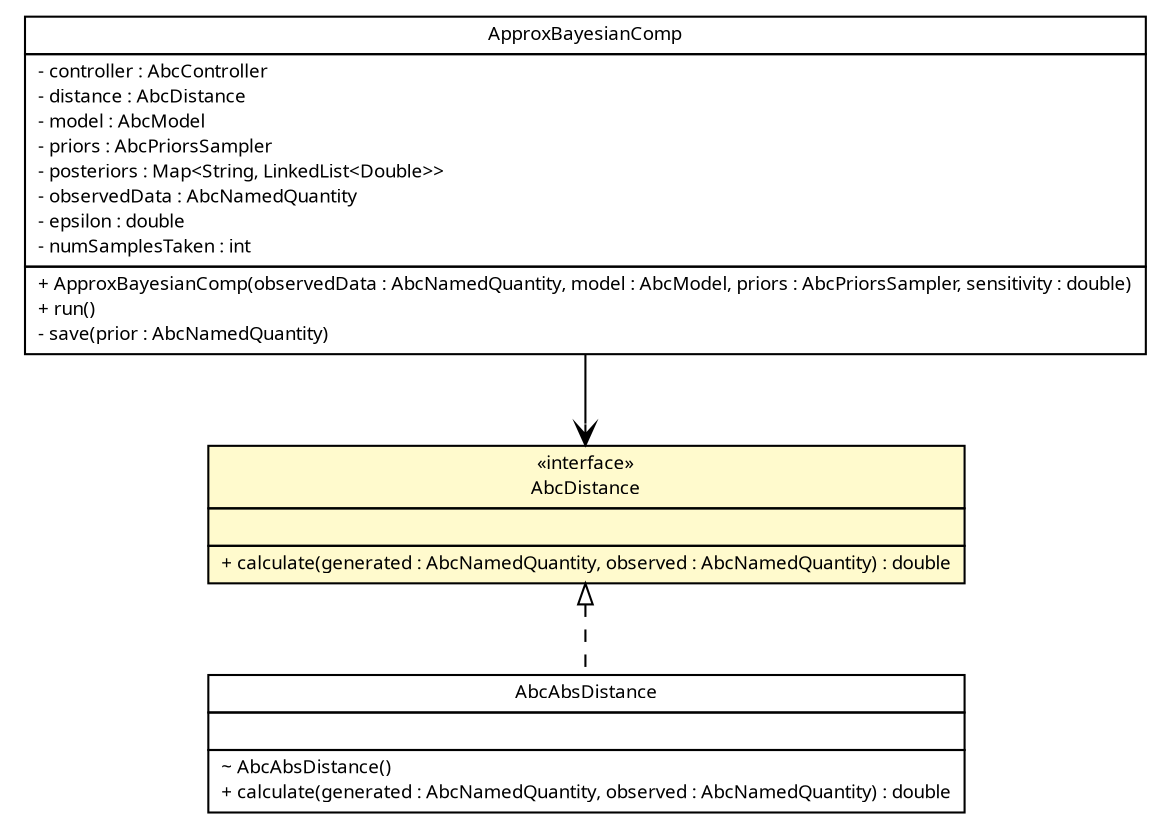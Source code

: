 #!/usr/local/bin/dot
#
# Class diagram 
# Generated by UMLGraph version R5_6 (http://www.umlgraph.org/)
#

digraph G {
	edge [fontname="Trebuchet MS",fontsize=10,labelfontname="Trebuchet MS",labelfontsize=10];
	node [fontname="Trebuchet MS",fontsize=10,shape=plaintext];
	nodesep=0.25;
	ranksep=0.5;
	// broadwick.abc.AbcAbsDistance
	c4837 [label=<<table title="broadwick.abc.AbcAbsDistance" border="0" cellborder="1" cellspacing="0" cellpadding="2" port="p" href="./AbcAbsDistance.html">
		<tr><td><table border="0" cellspacing="0" cellpadding="1">
<tr><td align="center" balign="center"><font face="Trebuchet MS"> AbcAbsDistance </font></td></tr>
		</table></td></tr>
		<tr><td><table border="0" cellspacing="0" cellpadding="1">
<tr><td align="left" balign="left">  </td></tr>
		</table></td></tr>
		<tr><td><table border="0" cellspacing="0" cellpadding="1">
<tr><td align="left" balign="left"> ~ AbcAbsDistance() </td></tr>
<tr><td align="left" balign="left"> + calculate(generated : AbcNamedQuantity, observed : AbcNamedQuantity) : double </td></tr>
		</table></td></tr>
		</table>>, URL="./AbcAbsDistance.html", fontname="Trebuchet MS", fontcolor="black", fontsize=9.0];
	// broadwick.abc.ApproxBayesianComp
	c4839 [label=<<table title="broadwick.abc.ApproxBayesianComp" border="0" cellborder="1" cellspacing="0" cellpadding="2" port="p" href="./ApproxBayesianComp.html">
		<tr><td><table border="0" cellspacing="0" cellpadding="1">
<tr><td align="center" balign="center"><font face="Trebuchet MS"> ApproxBayesianComp </font></td></tr>
		</table></td></tr>
		<tr><td><table border="0" cellspacing="0" cellpadding="1">
<tr><td align="left" balign="left"> - controller : AbcController </td></tr>
<tr><td align="left" balign="left"> - distance : AbcDistance </td></tr>
<tr><td align="left" balign="left"> - model : AbcModel </td></tr>
<tr><td align="left" balign="left"> - priors : AbcPriorsSampler </td></tr>
<tr><td align="left" balign="left"> - posteriors : Map&lt;String, LinkedList&lt;Double&gt;&gt; </td></tr>
<tr><td align="left" balign="left"> - observedData : AbcNamedQuantity </td></tr>
<tr><td align="left" balign="left"> - epsilon : double </td></tr>
<tr><td align="left" balign="left"> - numSamplesTaken : int </td></tr>
		</table></td></tr>
		<tr><td><table border="0" cellspacing="0" cellpadding="1">
<tr><td align="left" balign="left"> + ApproxBayesianComp(observedData : AbcNamedQuantity, model : AbcModel, priors : AbcPriorsSampler, sensitivity : double) </td></tr>
<tr><td align="left" balign="left"> + run() </td></tr>
<tr><td align="left" balign="left"> - save(prior : AbcNamedQuantity) </td></tr>
		</table></td></tr>
		</table>>, URL="./ApproxBayesianComp.html", fontname="Trebuchet MS", fontcolor="black", fontsize=9.0];
	// broadwick.abc.AbcDistance
	c4843 [label=<<table title="broadwick.abc.AbcDistance" border="0" cellborder="1" cellspacing="0" cellpadding="2" port="p" bgcolor="lemonChiffon" href="./AbcDistance.html">
		<tr><td><table border="0" cellspacing="0" cellpadding="1">
<tr><td align="center" balign="center"> &#171;interface&#187; </td></tr>
<tr><td align="center" balign="center"><font face="Trebuchet MS"> AbcDistance </font></td></tr>
		</table></td></tr>
		<tr><td><table border="0" cellspacing="0" cellpadding="1">
<tr><td align="left" balign="left">  </td></tr>
		</table></td></tr>
		<tr><td><table border="0" cellspacing="0" cellpadding="1">
<tr><td align="left" balign="left"><font face="Trebuchet MS" point-size="9.0"> + calculate(generated : AbcNamedQuantity, observed : AbcNamedQuantity) : double </font></td></tr>
		</table></td></tr>
		</table>>, URL="./AbcDistance.html", fontname="Trebuchet MS", fontcolor="black", fontsize=9.0];
	//broadwick.abc.AbcAbsDistance implements broadwick.abc.AbcDistance
	c4843:p -> c4837:p [dir=back,arrowtail=empty,style=dashed];
	// broadwick.abc.ApproxBayesianComp NAVASSOC broadwick.abc.AbcDistance
	c4839:p -> c4843:p [taillabel="", label="", headlabel="", fontname="Trebuchet MS", fontcolor="black", fontsize=10.0, color="black", arrowhead=open];
}

